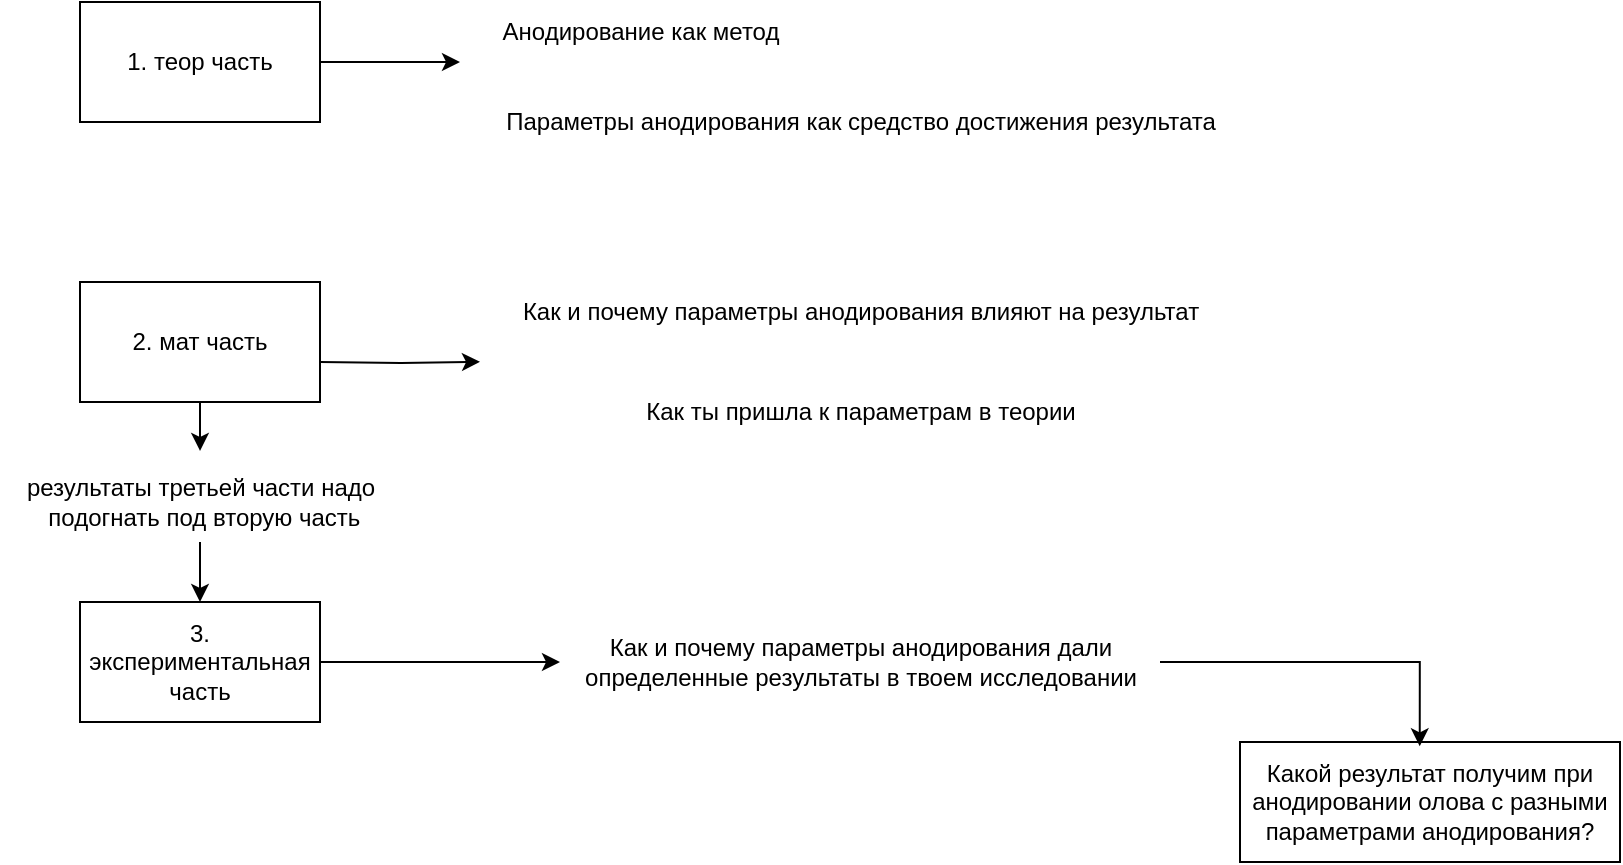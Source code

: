<mxfile version="25.0.3">
  <diagram name="Страница — 1" id="bRe7LTkUJOihUxxeWxYK">
    <mxGraphModel dx="893" dy="487" grid="1" gridSize="10" guides="1" tooltips="1" connect="1" arrows="1" fold="1" page="1" pageScale="1" pageWidth="827" pageHeight="1169" math="0" shadow="0">
      <root>
        <mxCell id="0" />
        <mxCell id="1" parent="0" />
        <mxCell id="uk_n_xnJWJr6FniGd_VK-1" value="Какой результат получим при анодировании олова с разными параметрами анодирования?" style="rounded=0;whiteSpace=wrap;html=1;" vertex="1" parent="1">
          <mxGeometry x="690" y="1070" width="190" height="60" as="geometry" />
        </mxCell>
        <mxCell id="uk_n_xnJWJr6FniGd_VK-9" style="edgeStyle=orthogonalEdgeStyle;rounded=0;orthogonalLoop=1;jettySize=auto;html=1;exitX=1;exitY=0.5;exitDx=0;exitDy=0;" edge="1" parent="1">
          <mxGeometry relative="1" as="geometry">
            <mxPoint x="310" y="879.857" as="targetPoint" />
            <mxPoint x="230" y="880" as="sourcePoint" />
          </mxGeometry>
        </mxCell>
        <mxCell id="uk_n_xnJWJr6FniGd_VK-2" value="2. мат часть" style="rounded=0;whiteSpace=wrap;html=1;" vertex="1" parent="1">
          <mxGeometry x="110" y="840" width="120" height="60" as="geometry" />
        </mxCell>
        <mxCell id="uk_n_xnJWJr6FniGd_VK-12" style="edgeStyle=orthogonalEdgeStyle;rounded=0;orthogonalLoop=1;jettySize=auto;html=1;exitX=1;exitY=0.5;exitDx=0;exitDy=0;" edge="1" parent="1" source="uk_n_xnJWJr6FniGd_VK-3" target="uk_n_xnJWJr6FniGd_VK-11">
          <mxGeometry relative="1" as="geometry" />
        </mxCell>
        <mxCell id="uk_n_xnJWJr6FniGd_VK-3" value="3. экспериментальная часть" style="rounded=0;whiteSpace=wrap;html=1;" vertex="1" parent="1">
          <mxGeometry x="110" y="1000" width="120" height="60" as="geometry" />
        </mxCell>
        <mxCell id="uk_n_xnJWJr6FniGd_VK-5" style="edgeStyle=orthogonalEdgeStyle;rounded=0;orthogonalLoop=1;jettySize=auto;html=1;" edge="1" parent="1" source="uk_n_xnJWJr6FniGd_VK-4">
          <mxGeometry relative="1" as="geometry">
            <mxPoint x="300" y="730" as="targetPoint" />
          </mxGeometry>
        </mxCell>
        <mxCell id="uk_n_xnJWJr6FniGd_VK-4" value="1. теор часть" style="rounded=0;whiteSpace=wrap;html=1;" vertex="1" parent="1">
          <mxGeometry x="110" y="700" width="120" height="60" as="geometry" />
        </mxCell>
        <mxCell id="uk_n_xnJWJr6FniGd_VK-6" value="Анодирование как метод" style="text;html=1;align=center;verticalAlign=middle;resizable=0;points=[];autosize=1;strokeColor=none;fillColor=none;" vertex="1" parent="1">
          <mxGeometry x="310" y="700" width="160" height="30" as="geometry" />
        </mxCell>
        <mxCell id="uk_n_xnJWJr6FniGd_VK-7" value="Параметры анодирования как средство достижения результата" style="text;html=1;align=center;verticalAlign=middle;resizable=0;points=[];autosize=1;strokeColor=none;fillColor=none;" vertex="1" parent="1">
          <mxGeometry x="310" y="745" width="380" height="30" as="geometry" />
        </mxCell>
        <mxCell id="uk_n_xnJWJr6FniGd_VK-10" value="Как и почему параметры анодирования влияют на результат" style="text;html=1;align=center;verticalAlign=middle;resizable=0;points=[];autosize=1;strokeColor=none;fillColor=none;" vertex="1" parent="1">
          <mxGeometry x="320" y="840" width="360" height="30" as="geometry" />
        </mxCell>
        <mxCell id="uk_n_xnJWJr6FniGd_VK-11" value="Как и почему параметры анодирования дали &lt;br&gt;определенные результаты в твоем исследовании" style="text;html=1;align=center;verticalAlign=middle;resizable=0;points=[];autosize=1;strokeColor=none;fillColor=none;" vertex="1" parent="1">
          <mxGeometry x="350" y="1010" width="300" height="40" as="geometry" />
        </mxCell>
        <mxCell id="uk_n_xnJWJr6FniGd_VK-13" value="Как ты пришла к параметрам в теории" style="text;html=1;align=center;verticalAlign=middle;resizable=0;points=[];autosize=1;strokeColor=none;fillColor=none;" vertex="1" parent="1">
          <mxGeometry x="380" y="890" width="240" height="30" as="geometry" />
        </mxCell>
        <mxCell id="uk_n_xnJWJr6FniGd_VK-16" style="edgeStyle=orthogonalEdgeStyle;rounded=0;orthogonalLoop=1;jettySize=auto;html=1;entryX=0.5;entryY=0;entryDx=0;entryDy=0;" edge="1" parent="1" source="uk_n_xnJWJr6FniGd_VK-14" target="uk_n_xnJWJr6FniGd_VK-3">
          <mxGeometry relative="1" as="geometry" />
        </mxCell>
        <mxCell id="uk_n_xnJWJr6FniGd_VK-14" value="результаты третьей части надо&lt;div&gt;&amp;nbsp;подогнать под вторую часть&lt;/div&gt;" style="text;html=1;align=center;verticalAlign=middle;resizable=0;points=[];autosize=1;strokeColor=none;fillColor=none;" vertex="1" parent="1">
          <mxGeometry x="70" y="930" width="200" height="40" as="geometry" />
        </mxCell>
        <mxCell id="uk_n_xnJWJr6FniGd_VK-15" style="edgeStyle=orthogonalEdgeStyle;rounded=0;orthogonalLoop=1;jettySize=auto;html=1;exitX=0.5;exitY=1;exitDx=0;exitDy=0;entryX=0.5;entryY=-0.014;entryDx=0;entryDy=0;entryPerimeter=0;" edge="1" parent="1" source="uk_n_xnJWJr6FniGd_VK-2">
          <mxGeometry relative="1" as="geometry">
            <mxPoint x="170" y="910" as="sourcePoint" />
            <mxPoint x="170" y="924.44" as="targetPoint" />
          </mxGeometry>
        </mxCell>
        <mxCell id="uk_n_xnJWJr6FniGd_VK-17" style="edgeStyle=orthogonalEdgeStyle;rounded=0;orthogonalLoop=1;jettySize=auto;html=1;entryX=0.473;entryY=0.036;entryDx=0;entryDy=0;entryPerimeter=0;" edge="1" parent="1" source="uk_n_xnJWJr6FniGd_VK-11" target="uk_n_xnJWJr6FniGd_VK-1">
          <mxGeometry relative="1" as="geometry" />
        </mxCell>
      </root>
    </mxGraphModel>
  </diagram>
</mxfile>
